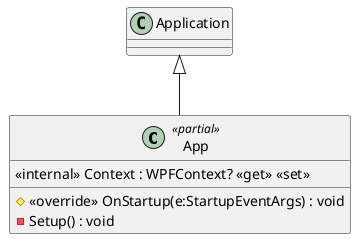 @startuml
class App <<partial>> {
    <<internal>> Context : WPFContext? <<get>> <<set>>
    # <<override>> OnStartup(e:StartupEventArgs) : void
    - Setup() : void
}
Application <|-- App
@enduml
